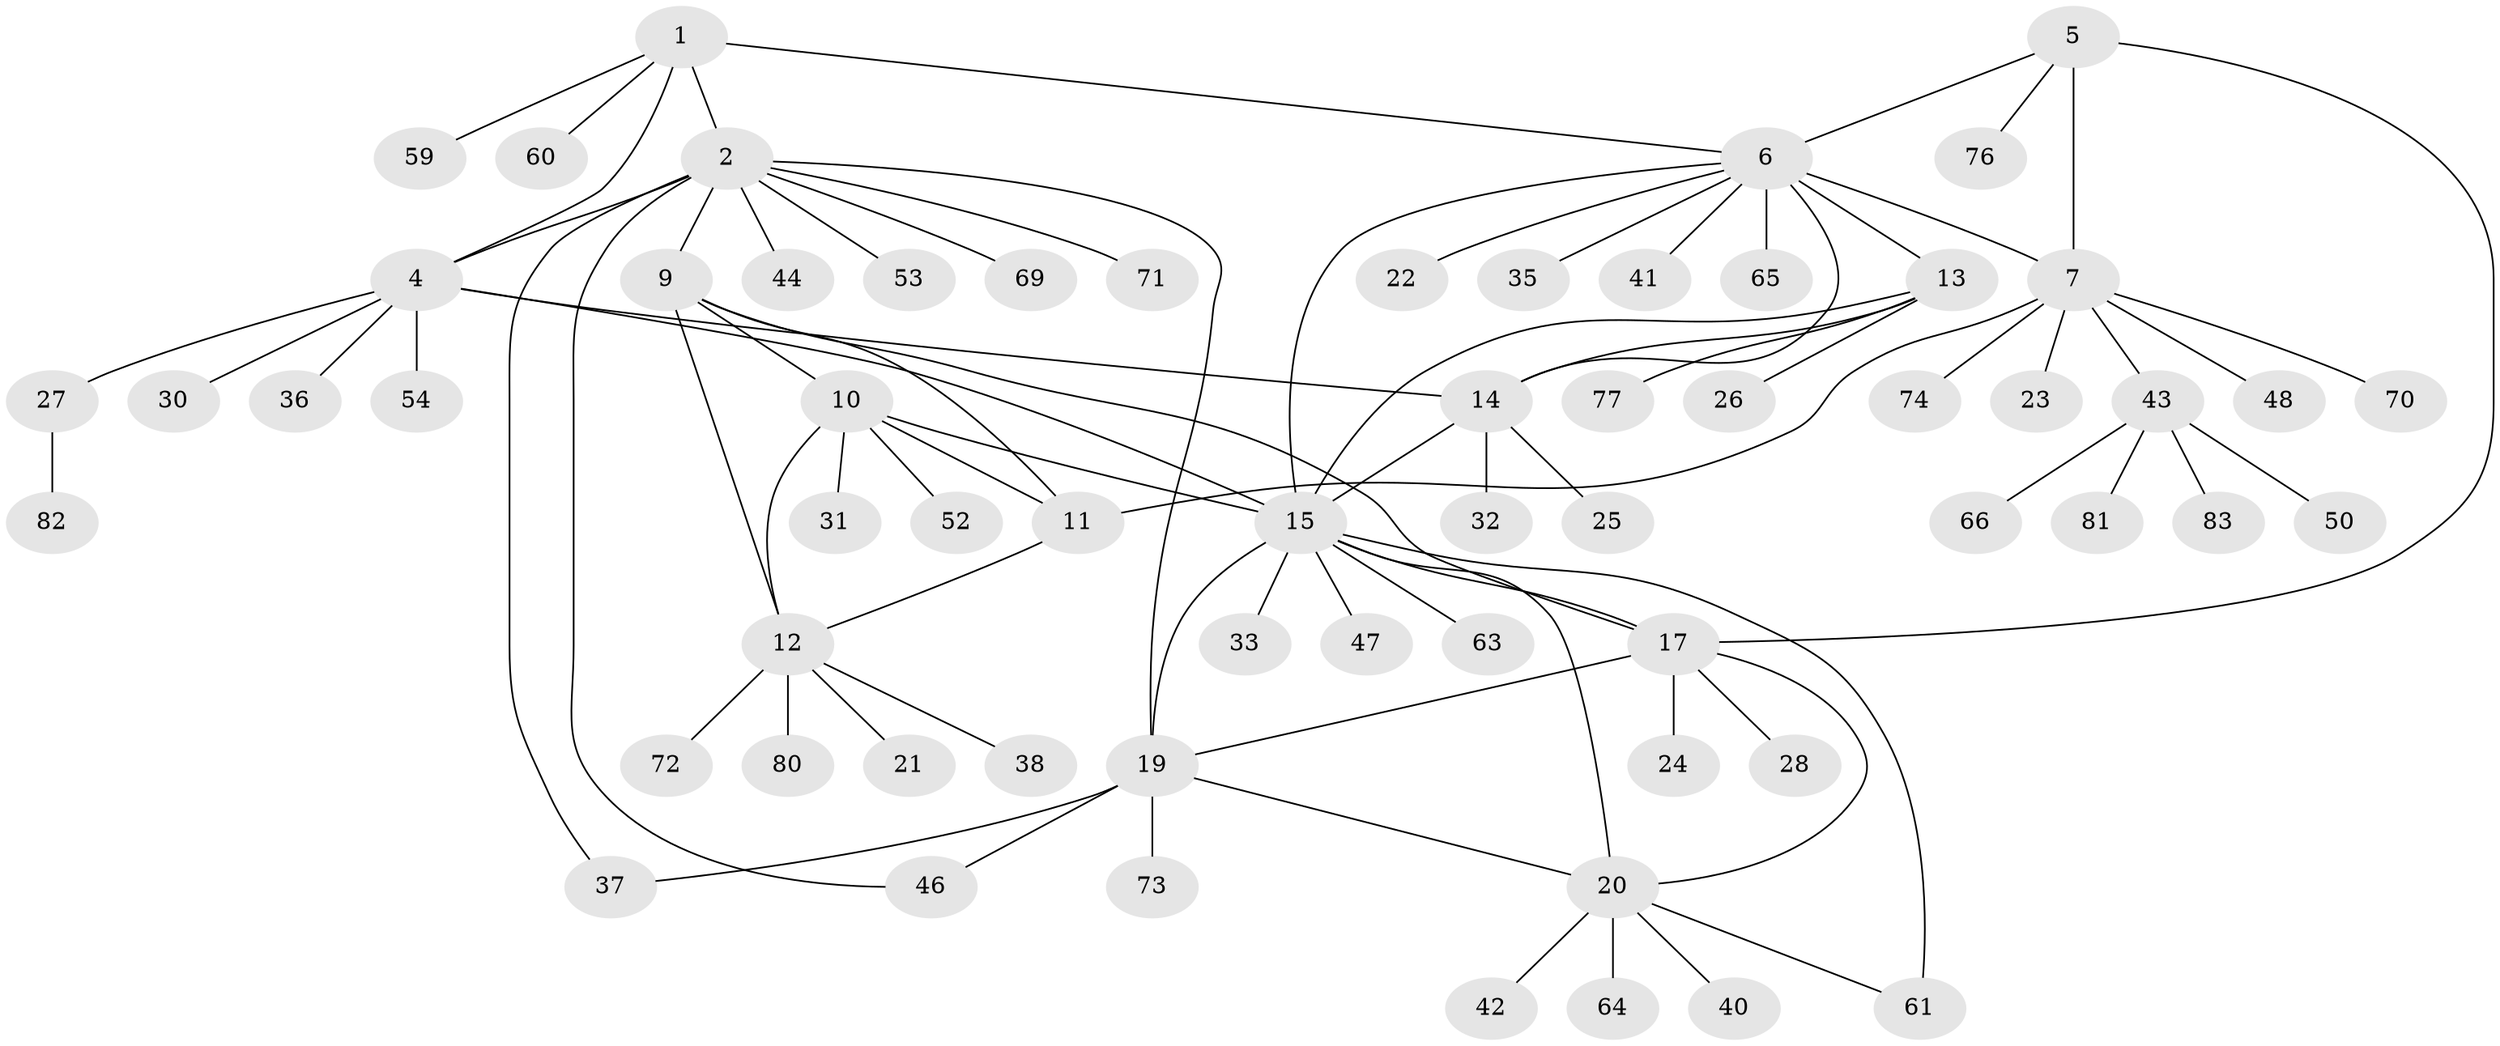 // Generated by graph-tools (version 1.1) at 2025/52/02/27/25 19:52:21]
// undirected, 63 vertices, 83 edges
graph export_dot {
graph [start="1"]
  node [color=gray90,style=filled];
  1 [super="+79"];
  2 [super="+3"];
  4 [super="+49"];
  5 [super="+67"];
  6 [super="+16"];
  7 [super="+8"];
  9;
  10 [super="+62"];
  11 [super="+56"];
  12 [super="+68"];
  13 [super="+39"];
  14 [super="+29"];
  15 [super="+18"];
  17 [super="+58"];
  19 [super="+57"];
  20 [super="+55"];
  21;
  22;
  23 [super="+34"];
  24;
  25;
  26;
  27 [super="+45"];
  28;
  30;
  31 [super="+51"];
  32;
  33;
  35;
  36;
  37;
  38 [super="+84"];
  40;
  41;
  42;
  43 [super="+75"];
  44;
  46;
  47;
  48;
  50;
  52;
  53;
  54 [super="+78"];
  59;
  60;
  61;
  63;
  64;
  65;
  66;
  69;
  70;
  71;
  72;
  73;
  74;
  76;
  77;
  80;
  81;
  82;
  83;
  1 -- 2 [weight=2];
  1 -- 4;
  1 -- 6;
  1 -- 59;
  1 -- 60;
  2 -- 4 [weight=2];
  2 -- 19;
  2 -- 53;
  2 -- 71;
  2 -- 37;
  2 -- 69;
  2 -- 9;
  2 -- 44;
  2 -- 46;
  4 -- 14;
  4 -- 27;
  4 -- 30;
  4 -- 36;
  4 -- 54;
  4 -- 15;
  5 -- 6;
  5 -- 7 [weight=2];
  5 -- 17;
  5 -- 76;
  6 -- 7 [weight=2];
  6 -- 35;
  6 -- 65;
  6 -- 22;
  6 -- 41;
  6 -- 13;
  6 -- 14;
  6 -- 15;
  7 -- 11;
  7 -- 23;
  7 -- 43;
  7 -- 70;
  7 -- 48;
  7 -- 74;
  9 -- 10;
  9 -- 11;
  9 -- 12;
  9 -- 17;
  10 -- 11;
  10 -- 12;
  10 -- 15;
  10 -- 31;
  10 -- 52;
  11 -- 12;
  12 -- 21;
  12 -- 38;
  12 -- 80;
  12 -- 72;
  13 -- 14;
  13 -- 15;
  13 -- 26;
  13 -- 77;
  14 -- 15;
  14 -- 25;
  14 -- 32;
  15 -- 61;
  15 -- 63;
  15 -- 17;
  15 -- 33;
  15 -- 19;
  15 -- 20;
  15 -- 47;
  17 -- 19;
  17 -- 20;
  17 -- 24;
  17 -- 28;
  19 -- 20;
  19 -- 37;
  19 -- 46;
  19 -- 73;
  20 -- 40;
  20 -- 42;
  20 -- 61;
  20 -- 64;
  27 -- 82;
  43 -- 50;
  43 -- 66;
  43 -- 83;
  43 -- 81;
}
